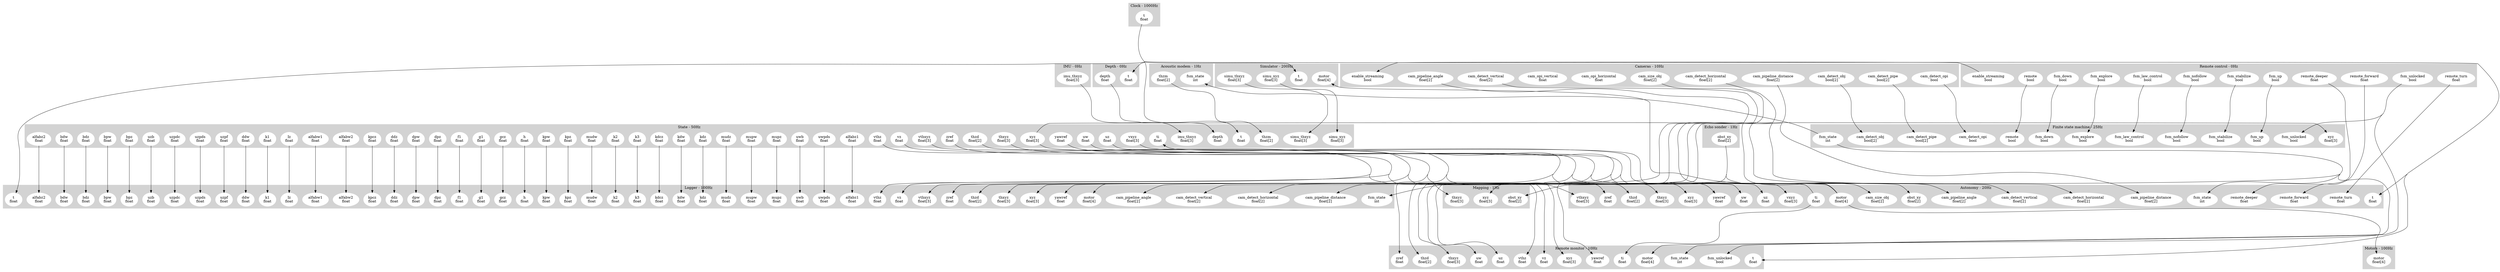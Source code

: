 digraph links {
	concentrate=true;
	subgraph cluster_1 {
		label = "Acoustic modem - 1Hz";
		style=filled;
		color=lightgrey;
		node [style=filled,color=white];
		2 [label = "fsm_state\nint"];
		3 [label = "thzm\nfloat[2]"];
	}
	subgraph cluster_4 {
		label = "Autonomy - 20Hz";
		style=filled;
		color=lightgrey;
		node [style=filled,color=white];
		5 [label = "cam_detect_horizontal\nfloat[2]"];
		6 [label = "cam_detect_vertical\nfloat[2]"];
		7 [label = "cam_pipeline_angle\nfloat[2]"];
		8 [label = "cam_pipeline_distance\nfloat[2]"];
		9 [label = "cam_size_obj\nfloat[2]"];
		10 [label = "fsm_state\nint"];
		11 [label = "obst_xy\nfloat[2]"];
		12 [label = "remote_deeper\nfloat"];
		13 [label = "remote_forward\nfloat"];
		14 [label = "remote_turn\nfloat"];
		15 [label = "t\nfloat"];
		16 [label = "thxyz\nfloat[3]"];
		17 [label = "thzd\nfloat[2]"];
		18 [label = "uw\nfloat"];
		19 [label = "uz\nfloat"];
		20 [label = "vthxyz\nfloat[3]"];
		21 [label = "vxyz\nfloat[3]"];
		22 [label = "xyz\nfloat[3]"];
		23 [label = "yawref\nfloat"];
		24 [label = "zref\nfloat"];
		25 [label = "motor\nfloat[4]"];
		26 [label = "ti\nfloat"];
	}
	subgraph cluster_27 {
		label = "Cameras - 10Hz";
		style=filled;
		color=lightgrey;
		node [style=filled,color=white];
		28 [label = "enable_streaming\nbool"];
		29 [label = "cam_detect_horizontal\nfloat[2]"];
		30 [label = "cam_detect_obj\nbool[2]"];
		31 [label = "cam_detect_opi\nbool"];
		32 [label = "cam_detect_pipe\nbool[2]"];
		33 [label = "cam_detect_vertical\nfloat[2]"];
		34 [label = "cam_opi_horizontal\nfloat"];
		35 [label = "cam_opi_vertical\nfloat"];
		36 [label = "cam_pipeline_angle\nfloat[2]"];
		37 [label = "cam_pipeline_distance\nfloat[2]"];
		38 [label = "cam_size_obj\nfloat[2]"];
	}
	subgraph cluster_39 {
		label = "Clock - 1000Hz";
		style=filled;
		color=lightgrey;
		node [style=filled,color=white];
		40 [label = "t\nfloat"];
	}
	subgraph cluster_41 {
		label = "Echo sonder - 1Hz";
		style=filled;
		color=lightgrey;
		node [style=filled,color=white];
		42 [label = "obst_xy\nfloat[2]"];
	}
	subgraph cluster_43 {
		label = "Depth - 0Hz";
		style=filled;
		color=lightgrey;
		node [style=filled,color=white];
		44 [label = "t\nfloat"];
		45 [label = "depth\nfloat"];
	}
	subgraph cluster_46 {
		label = "IMU - 0Hz";
		style=filled;
		color=lightgrey;
		node [style=filled,color=white];
		47 [label = "imu_thxyz\nfloat[3]"];
	}
	subgraph cluster_48 {
		label = "Logger - 100Hz";
		style=filled;
		color=lightgrey;
		node [style=filled,color=white];
		49 [label = "Iz\nfloat"];
		50 [label = "alfabw1\nfloat"];
		51 [label = "alfabw2\nfloat"];
		52 [label = "alfabz1\nfloat"];
		53 [label = "alfabz2\nfloat"];
		54 [label = "bdw\nfloat"];
		55 [label = "bdz\nfloat"];
		56 [label = "bpw\nfloat"];
		57 [label = "bpz\nfloat"];
		58 [label = "cam_detect_horizontal\nfloat[2]"];
		59 [label = "cam_detect_vertical\nfloat[2]"];
		60 [label = "cam_pipeline_angle\nfloat[2]"];
		61 [label = "cam_pipeline_distance\nfloat[2]"];
		62 [label = "ddw\nfloat"];
		63 [label = "ddz\nfloat"];
		64 [label = "dpw\nfloat"];
		65 [label = "dpz\nfloat"];
		66 [label = "f1\nfloat"];
		67 [label = "fsm_state\nint"];
		68 [label = "g1\nfloat"];
		69 [label = "gcz\nfloat"];
		70 [label = "h\nfloat"];
		71 [label = "k1\nfloat"];
		72 [label = "k2\nfloat"];
		73 [label = "k3\nfloat"];
		74 [label = "kdcz\nfloat"];
		75 [label = "kdw\nfloat"];
		76 [label = "kdz\nfloat"];
		77 [label = "kpcz\nfloat"];
		78 [label = "kpw\nfloat"];
		79 [label = "kpz\nfloat"];
		80 [label = "motor\nfloat[4]"];
		81 [label = "mudw\nfloat"];
		82 [label = "mudz\nfloat"];
		83 [label = "mupw\nfloat"];
		84 [label = "mupz\nfloat"];
		85 [label = "t\nfloat"];
		86 [label = "thxyz\nfloat[3]"];
		87 [label = "thzd\nfloat[2]"];
		88 [label = "uwb\nfloat"];
		89 [label = "uwpds\nfloat"];
		90 [label = "uzb\nfloat"];
		91 [label = "uzpdc\nfloat"];
		92 [label = "uzpds\nfloat"];
		93 [label = "uzpf\nfloat"];
		94 [label = "vthxyz\nfloat[3]"];
		95 [label = "vthz\nfloat"];
		96 [label = "vz\nfloat"];
		97 [label = "xyz\nfloat[3]"];
		98 [label = "yawref\nfloat"];
		99 [label = "zref\nfloat"];
	}
	subgraph cluster_100 {
		label = "Mapping - 1Hz";
		style=filled;
		color=lightgrey;
		node [style=filled,color=white];
		101 [label = "obst_xy\nfloat[2]"];
		102 [label = "thxyz\nfloat[3]"];
		103 [label = "xyz\nfloat[3]"];
	}
	subgraph cluster_104 {
		label = "Motors - 100Hz";
		style=filled;
		color=lightgrey;
		node [style=filled,color=white];
		105 [label = "motor\nfloat[4]"];
	}
	subgraph cluster_106 {
		label = "Remote control - 0Hz";
		style=filled;
		color=lightgrey;
		node [style=filled,color=white];
		107 [label = "enable_streaming\nbool"];
		108 [label = "fsm_down\nbool"];
		109 [label = "fsm_explore\nbool"];
		110 [label = "fsm_law_control\nbool"];
		111 [label = "fsm_nofollow\nbool"];
		112 [label = "fsm_stabilize\nbool"];
		113 [label = "fsm_unlocked\nbool"];
		114 [label = "fsm_up\nbool"];
		115 [label = "remote\nbool"];
		116 [label = "remote_deeper\nfloat"];
		117 [label = "remote_forward\nfloat"];
		118 [label = "remote_turn\nfloat"];
	}
	subgraph cluster_119 {
		label = "Remote monitor - 10Hz";
		style=filled;
		color=lightgrey;
		node [style=filled,color=white];
		120 [label = "fsm_state\nint"];
		121 [label = "fsm_unlocked\nbool"];
		122 [label = "motor\nfloat[4]"];
		123 [label = "t\nfloat"];
		124 [label = "thxyz\nfloat[3]"];
		125 [label = "thzd\nfloat[2]"];
		126 [label = "ti\nfloat"];
		127 [label = "uw\nfloat"];
		128 [label = "uz\nfloat"];
		129 [label = "vthz\nfloat"];
		130 [label = "vz\nfloat"];
		131 [label = "xyz\nfloat[3]"];
		132 [label = "yawref\nfloat"];
		133 [label = "zref\nfloat"];
	}
	subgraph cluster_134 {
		label = "Simulator - 200Hz";
		style=filled;
		color=lightgrey;
		node [style=filled,color=white];
		135 [label = "motor\nfloat[4]"];
		136 [label = "t\nfloat"];
		137 [label = "simu_thxyz\nfloat[3]"];
		138 [label = "simu_xyz\nfloat[3]"];
	}
	subgraph cluster_139 {
		label = "State - 50Hz";
		style=filled;
		color=lightgrey;
		node [style=filled,color=white];
		140 [label = "depth\nfloat"];
		141 [label = "imu_thxyz\nfloat[3]"];
		142 [label = "simu_thxyz\nfloat[3]"];
		143 [label = "simu_xyz\nfloat[3]"];
		144 [label = "t\nfloat"];
		145 [label = "thzm\nfloat[2]"];
		146 [label = "ti\nfloat"];
		147 [label = "Iz\nfloat"];
		148 [label = "alfabw1\nfloat"];
		149 [label = "alfabw2\nfloat"];
		150 [label = "alfabz1\nfloat"];
		151 [label = "alfabz2\nfloat"];
		152 [label = "bdw\nfloat"];
		153 [label = "bdz\nfloat"];
		154 [label = "bpw\nfloat"];
		155 [label = "bpz\nfloat"];
		156 [label = "ddw\nfloat"];
		157 [label = "ddz\nfloat"];
		158 [label = "dpw\nfloat"];
		159 [label = "dpz\nfloat"];
		160 [label = "f1\nfloat"];
		161 [label = "g1\nfloat"];
		162 [label = "gcz\nfloat"];
		163 [label = "h\nfloat"];
		164 [label = "k1\nfloat"];
		165 [label = "k2\nfloat"];
		166 [label = "k3\nfloat"];
		167 [label = "kdcz\nfloat"];
		168 [label = "kdw\nfloat"];
		169 [label = "kdz\nfloat"];
		170 [label = "kpcz\nfloat"];
		171 [label = "kpw\nfloat"];
		172 [label = "kpz\nfloat"];
		173 [label = "mudw\nfloat"];
		174 [label = "mudz\nfloat"];
		175 [label = "mupw\nfloat"];
		176 [label = "mupz\nfloat"];
		177 [label = "thxyz\nfloat[3]"];
		178 [label = "thzd\nfloat[2]"];
		179 [label = "uw\nfloat"];
		180 [label = "uwb\nfloat"];
		181 [label = "uwpds\nfloat"];
		182 [label = "uz\nfloat"];
		183 [label = "uzb\nfloat"];
		184 [label = "uzpdc\nfloat"];
		185 [label = "uzpds\nfloat"];
		186 [label = "uzpf\nfloat"];
		187 [label = "vthxyz\nfloat[3]"];
		188 [label = "vthz\nfloat"];
		189 [label = "vxyz\nfloat[3]"];
		190 [label = "vz\nfloat"];
		191 [label = "xyz\nfloat[3]"];
		192 [label = "yawref\nfloat"];
		193 [label = "zref\nfloat"];
	}
	subgraph cluster_194 {
		label = "Finite state machine - 25Hz";
		style=filled;
		color=lightgrey;
		node [style=filled,color=white];
		195 [label = "cam_detect_obj\nbool[2]"];
		196 [label = "cam_detect_opi\nbool"];
		197 [label = "cam_detect_pipe\nbool[2]"];
		198 [label = "fsm_down\nbool"];
		199 [label = "fsm_explore\nbool"];
		200 [label = "fsm_law_control\nbool"];
		201 [label = "fsm_nofollow\nbool"];
		202 [label = "fsm_stabilize\nbool"];
		203 [label = "fsm_unlocked\nbool"];
		204 [label = "fsm_up\nbool"];
		205 [label = "remote\nbool"];
		206 [label = "xyz\nfloat[3]"];
		207 [label = "fsm_state\nint"];
	}
	subgraph cluster_208 {
		label = "subscriber - 10Hz";
		style=filled;
		color=lightgrey;
		node [style=filled,color=white];
	}
	subgraph cluster_209 {
		label = "Subscriber IMU - 10Hz";
		style=filled;
		color=lightgrey;
		node [style=filled,color=white];
	}
	147->49 [minlen=5];
	148->50 [minlen=5];
	149->51 [minlen=5];
	150->52 [minlen=5];
	151->53 [minlen=5];
	152->54 [minlen=5];
	153->55 [minlen=5];
	154->56 [minlen=5];
	155->57 [minlen=5];
	29->5 [minlen=5];
	29->58 [minlen=5];
	30->195 [minlen=5];
	31->196 [minlen=5];
	32->197 [minlen=5];
	33->6 [minlen=5];
	33->59 [minlen=5];
	36->7 [minlen=5];
	36->60 [minlen=5];
	37->8 [minlen=5];
	37->61 [minlen=5];
	38->9 [minlen=5];
	156->62 [minlen=5];
	157->63 [minlen=5];
	45->140 [minlen=5];
	158->64 [minlen=5];
	159->65 [minlen=5];
	107->28 [minlen=5];
	160->66 [minlen=5];
	108->198 [minlen=5];
	109->199 [minlen=5];
	110->200 [minlen=5];
	111->201 [minlen=5];
	112->202 [minlen=5];
	207->2 [minlen=5];
	207->10 [minlen=5];
	207->67 [minlen=5];
	207->120 [minlen=5];
	113->121 [minlen=5];
	113->203 [minlen=5];
	114->204 [minlen=5];
	161->68 [minlen=5];
	162->69 [minlen=5];
	163->70 [minlen=5];
	47->141 [minlen=5];
	164->71 [minlen=5];
	165->72 [minlen=5];
	166->73 [minlen=5];
	167->74 [minlen=5];
	168->75 [minlen=5];
	169->76 [minlen=5];
	170->77 [minlen=5];
	171->78 [minlen=5];
	172->79 [minlen=5];
	25->80 [minlen=5];
	25->105 [minlen=5];
	25->122 [minlen=5];
	25->135 [minlen=5];
	173->81 [minlen=5];
	174->82 [minlen=5];
	175->83 [minlen=5];
	176->84 [minlen=5];
	42->11 [minlen=5];
	42->101 [minlen=5];
	115->205 [minlen=5];
	116->12 [minlen=5];
	117->13 [minlen=5];
	118->14 [minlen=5];
	137->142 [minlen=5];
	138->143 [minlen=5];
	40->15 [minlen=5];
	40->44 [minlen=5];
	40->85 [minlen=5];
	40->123 [minlen=5];
	40->136 [minlen=5];
	40->144 [minlen=5];
	177->16 [minlen=5];
	177->86 [minlen=5];
	177->102 [minlen=5];
	177->124 [minlen=5];
	178->17 [minlen=5];
	178->87 [minlen=5];
	178->125 [minlen=5];
	3->145 [minlen=5];
	26->126 [minlen=5];
	26->146 [minlen=5];
	179->18 [minlen=5];
	179->127 [minlen=5];
	180->88 [minlen=5];
	181->89 [minlen=5];
	182->19 [minlen=5];
	182->128 [minlen=5];
	183->90 [minlen=5];
	184->91 [minlen=5];
	185->92 [minlen=5];
	186->93 [minlen=5];
	187->20 [minlen=5];
	187->94 [minlen=5];
	188->95 [minlen=5];
	188->129 [minlen=5];
	189->21 [minlen=5];
	190->96 [minlen=5];
	190->130 [minlen=5];
	191->22 [minlen=5];
	191->97 [minlen=5];
	191->103 [minlen=5];
	191->131 [minlen=5];
	191->206 [minlen=5];
	192->23 [minlen=5];
	192->98 [minlen=5];
	192->132 [minlen=5];
	193->24 [minlen=5];
	193->99 [minlen=5];
	193->133 [minlen=5];
}